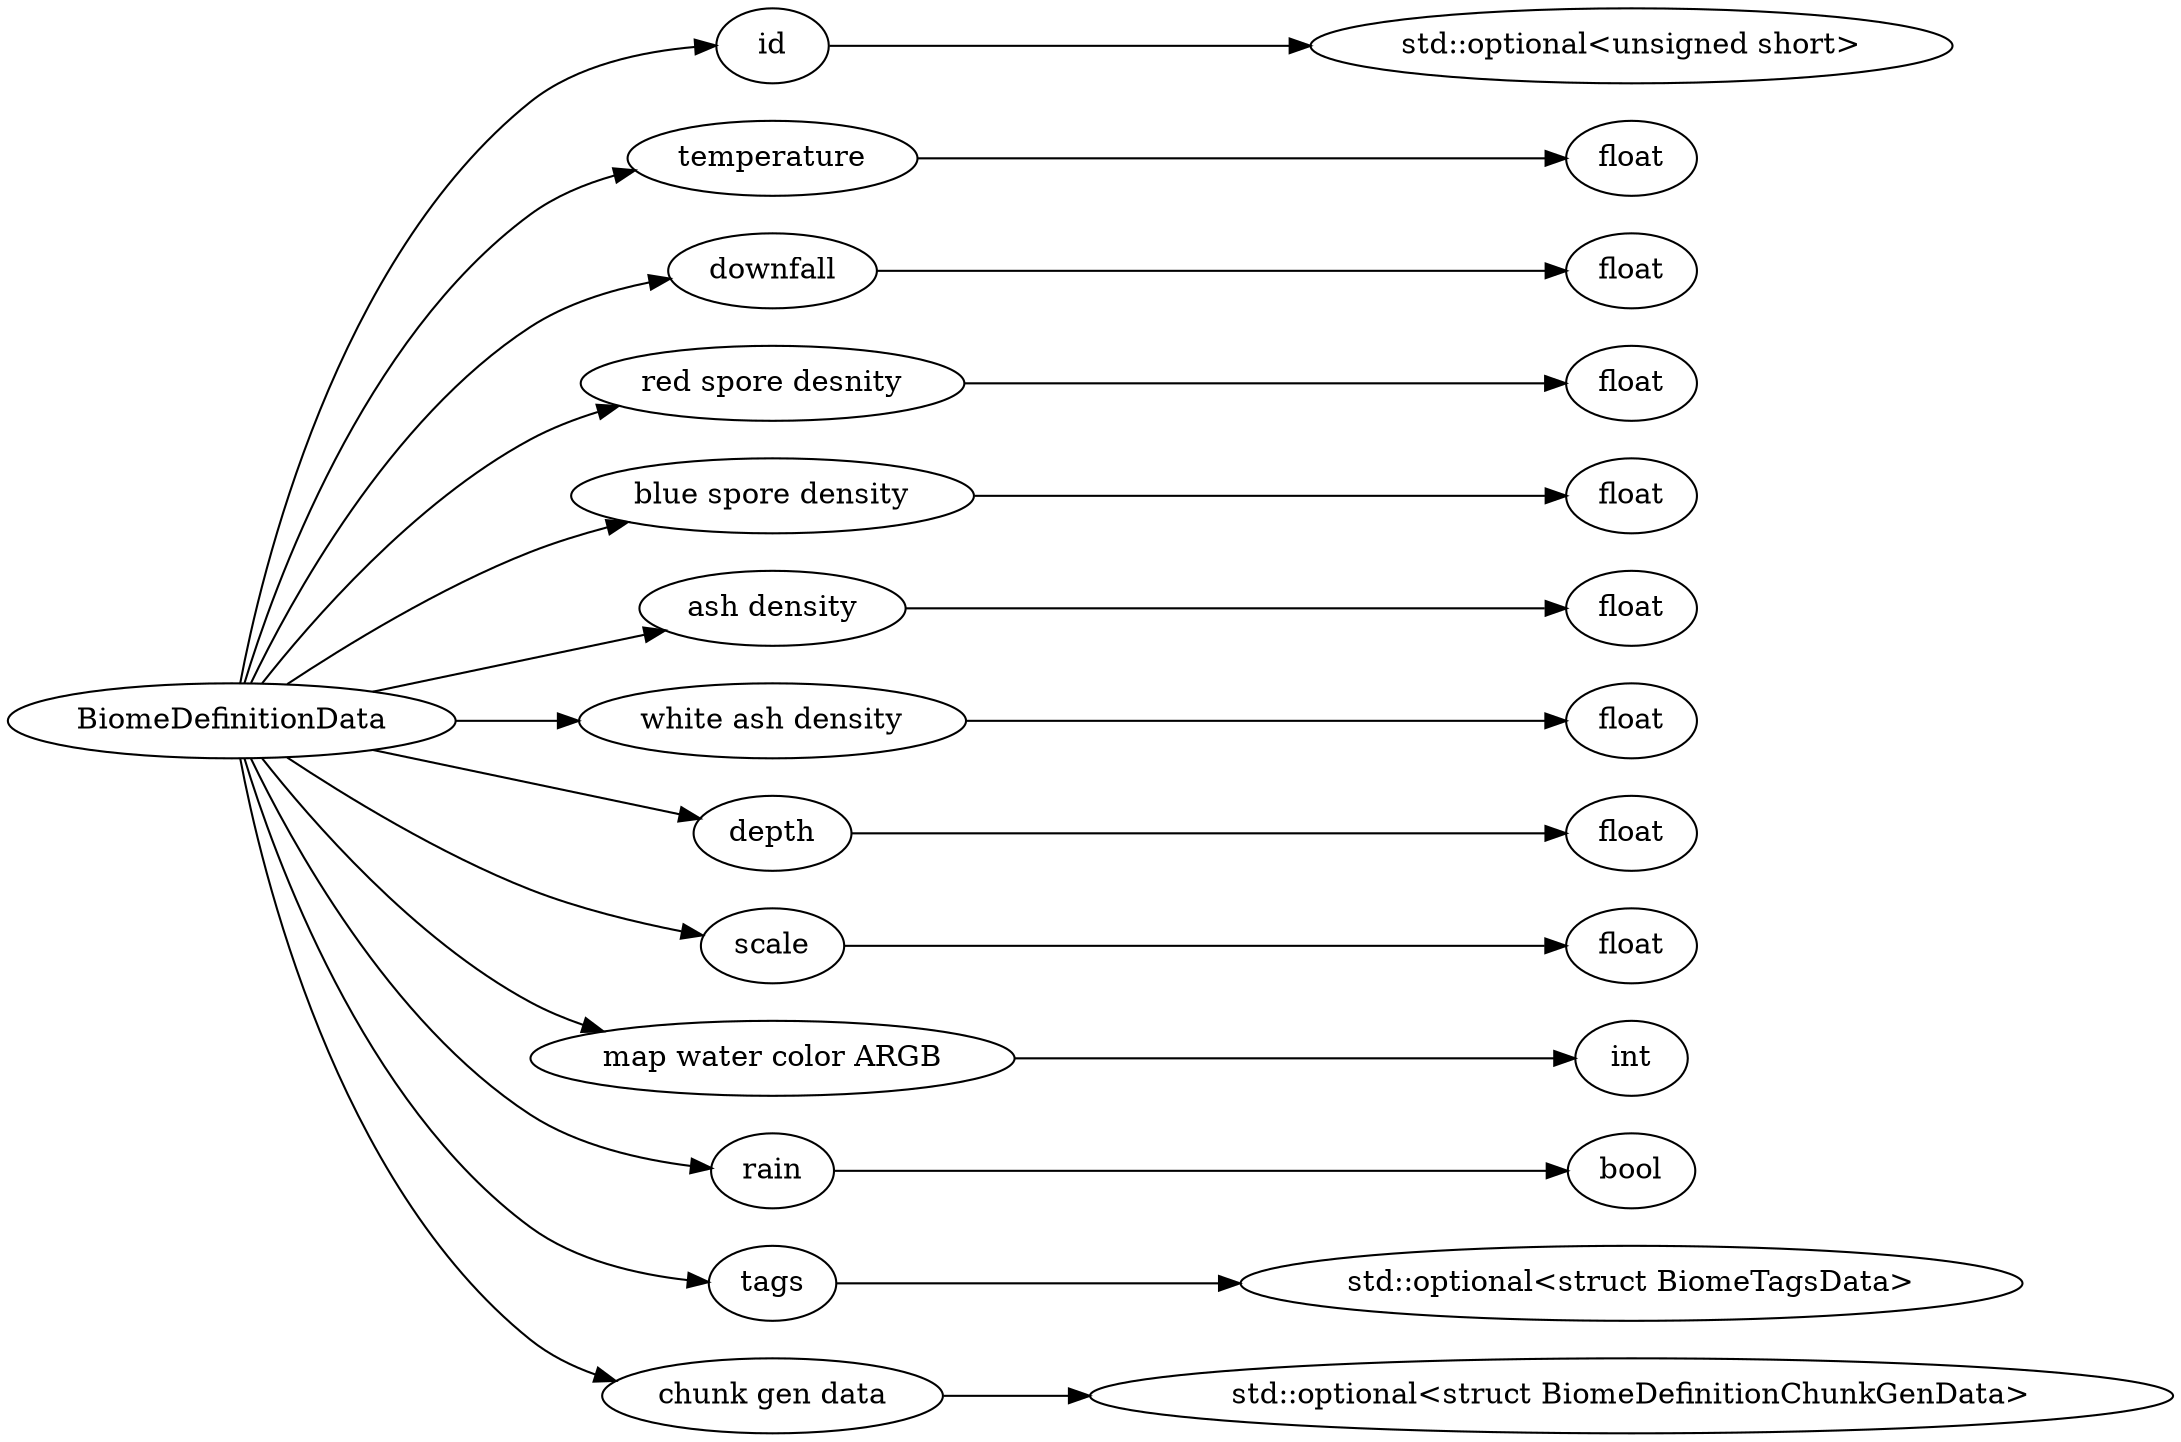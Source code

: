 digraph "BiomeDefinitionData" {
rankdir = LR
11
11 -> 12
12 -> 18
11 -> 19
19 -> 20
11 -> 21
21 -> 22
11 -> 23
23 -> 24
11 -> 25
25 -> 26
11 -> 27
27 -> 28
11 -> 29
29 -> 30
11 -> 31
31 -> 32
11 -> 33
33 -> 34
11 -> 35
35 -> 36
11 -> 37
37 -> 38
11 -> 39
39 -> 52
11 -> 53
53 -> 370

11 [label="BiomeDefinitionData",comment="name: \"BiomeDefinitionData\", typeName: \"\", id: 11, branchId: 0, recurseId: -1, attributes: 0, notes: \"\""];
12 [label="id",comment="name: \"id\", typeName: \"std::optional<unsigned short>\", id: 12, branchId: 0, recurseId: -1, attributes: 256, notes: \"\""];
18 [label="std::optional<unsigned short>",comment="name: \"std::optional<unsigned short>\", typeName: \"\", id: 18, branchId: 0, recurseId: -1, attributes: 512, notes: \"\""];
19 [label="temperature",comment="name: \"temperature\", typeName: \"\", id: 19, branchId: 0, recurseId: -1, attributes: 0, notes: \"\""];
20 [label="float",comment="name: \"float\", typeName: \"\", id: 20, branchId: 0, recurseId: -1, attributes: 512, notes: \"\""];
21 [label="downfall",comment="name: \"downfall\", typeName: \"\", id: 21, branchId: 0, recurseId: -1, attributes: 0, notes: \"\""];
22 [label="float",comment="name: \"float\", typeName: \"\", id: 22, branchId: 0, recurseId: -1, attributes: 512, notes: \"\""];
23 [label="red spore desnity",comment="name: \"red spore desnity\", typeName: \"\", id: 23, branchId: 0, recurseId: -1, attributes: 0, notes: \"\""];
24 [label="float",comment="name: \"float\", typeName: \"\", id: 24, branchId: 0, recurseId: -1, attributes: 512, notes: \"\""];
25 [label="blue spore density",comment="name: \"blue spore density\", typeName: \"\", id: 25, branchId: 0, recurseId: -1, attributes: 0, notes: \"\""];
26 [label="float",comment="name: \"float\", typeName: \"\", id: 26, branchId: 0, recurseId: -1, attributes: 512, notes: \"\""];
27 [label="ash density",comment="name: \"ash density\", typeName: \"\", id: 27, branchId: 0, recurseId: -1, attributes: 0, notes: \"\""];
28 [label="float",comment="name: \"float\", typeName: \"\", id: 28, branchId: 0, recurseId: -1, attributes: 512, notes: \"\""];
29 [label="white ash density",comment="name: \"white ash density\", typeName: \"\", id: 29, branchId: 0, recurseId: -1, attributes: 0, notes: \"\""];
30 [label="float",comment="name: \"float\", typeName: \"\", id: 30, branchId: 0, recurseId: -1, attributes: 512, notes: \"\""];
31 [label="depth",comment="name: \"depth\", typeName: \"\", id: 31, branchId: 0, recurseId: -1, attributes: 0, notes: \"\""];
32 [label="float",comment="name: \"float\", typeName: \"\", id: 32, branchId: 0, recurseId: -1, attributes: 512, notes: \"\""];
33 [label="scale",comment="name: \"scale\", typeName: \"\", id: 33, branchId: 0, recurseId: -1, attributes: 0, notes: \"\""];
34 [label="float",comment="name: \"float\", typeName: \"\", id: 34, branchId: 0, recurseId: -1, attributes: 512, notes: \"\""];
35 [label="map water color ARGB",comment="name: \"map water color ARGB\", typeName: \"\", id: 35, branchId: 0, recurseId: -1, attributes: 0, notes: \"\""];
36 [label="int",comment="name: \"int\", typeName: \"\", id: 36, branchId: 0, recurseId: -1, attributes: 512, notes: \"\""];
37 [label="rain",comment="name: \"rain\", typeName: \"\", id: 37, branchId: 0, recurseId: -1, attributes: 0, notes: \"\""];
38 [label="bool",comment="name: \"bool\", typeName: \"\", id: 38, branchId: 0, recurseId: -1, attributes: 512, notes: \"\""];
39 [label="tags",comment="name: \"tags\", typeName: \"std::optional<struct BiomeTagsData>\", id: 39, branchId: 0, recurseId: -1, attributes: 256, notes: \"\""];
52 [label="std::optional<struct BiomeTagsData>",comment="name: \"std::optional<struct BiomeTagsData>\", typeName: \"\", id: 52, branchId: 0, recurseId: -1, attributes: 512, notes: \"\""];
53 [label="chunk gen data",comment="name: \"chunk gen data\", typeName: \"std::optional<struct BiomeDefinitionChunkGenData>\", id: 53, branchId: 0, recurseId: -1, attributes: 256, notes: \"Only used with client-side chunk generation\""];
370 [label="std::optional<struct BiomeDefinitionChunkGenData>",comment="name: \"std::optional<struct BiomeDefinitionChunkGenData>\", typeName: \"\", id: 370, branchId: 0, recurseId: -1, attributes: 512, notes: \"\""];
{ rank = max;18;20;22;24;26;28;30;32;34;36;38;52;370}

}

